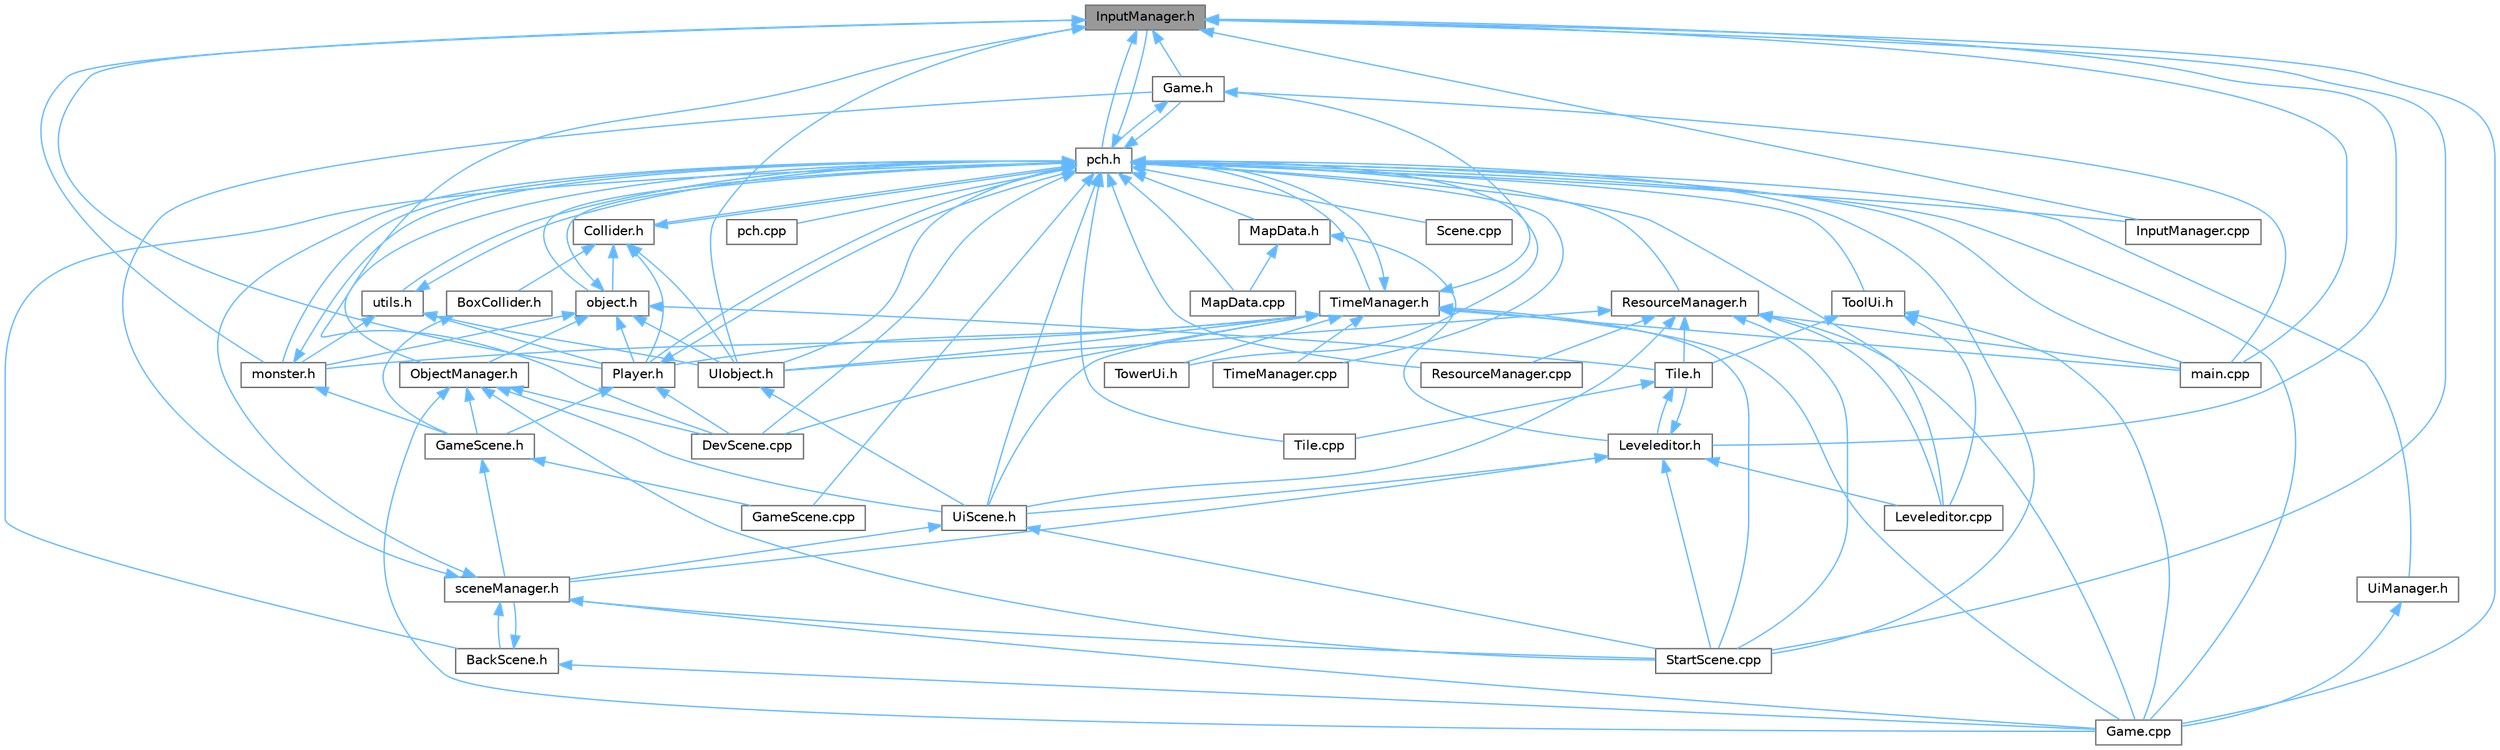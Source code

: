 digraph "InputManager.h"
{
 // LATEX_PDF_SIZE
  bgcolor="transparent";
  edge [fontname=Helvetica,fontsize=10,labelfontname=Helvetica,labelfontsize=10];
  node [fontname=Helvetica,fontsize=10,shape=box,height=0.2,width=0.4];
  Node1 [id="Node000001",label="InputManager.h",height=0.2,width=0.4,color="gray40", fillcolor="grey60", style="filled", fontcolor="black",tooltip=" "];
  Node1 -> Node2 [id="edge1_Node000001_Node000002",dir="back",color="steelblue1",style="solid",tooltip=" "];
  Node2 [id="Node000002",label="DevScene.cpp",height=0.2,width=0.4,color="grey40", fillcolor="white", style="filled",URL="$_dev_scene_8cpp.html",tooltip=" "];
  Node1 -> Node3 [id="edge2_Node000001_Node000003",dir="back",color="steelblue1",style="solid",tooltip=" "];
  Node3 [id="Node000003",label="Game.cpp",height=0.2,width=0.4,color="grey40", fillcolor="white", style="filled",URL="$_game_8cpp.html",tooltip=" "];
  Node1 -> Node4 [id="edge3_Node000001_Node000004",dir="back",color="steelblue1",style="solid",tooltip=" "];
  Node4 [id="Node000004",label="Game.h",height=0.2,width=0.4,color="grey40", fillcolor="white", style="filled",URL="$_game_8h.html",tooltip=" "];
  Node4 -> Node5 [id="edge4_Node000004_Node000005",dir="back",color="steelblue1",style="solid",tooltip=" "];
  Node5 [id="Node000005",label="main.cpp",height=0.2,width=0.4,color="grey40", fillcolor="white", style="filled",URL="$main_8cpp.html",tooltip=" "];
  Node4 -> Node6 [id="edge5_Node000004_Node000006",dir="back",color="steelblue1",style="solid",tooltip=" "];
  Node6 [id="Node000006",label="pch.h",height=0.2,width=0.4,color="grey40", fillcolor="white", style="filled",URL="$pch_8h.html",tooltip=" "];
  Node6 -> Node7 [id="edge6_Node000006_Node000007",dir="back",color="steelblue1",style="solid",tooltip=" "];
  Node7 [id="Node000007",label="BackScene.h",height=0.2,width=0.4,color="grey40", fillcolor="white", style="filled",URL="$_back_scene_8h.html",tooltip=" "];
  Node7 -> Node3 [id="edge7_Node000007_Node000003",dir="back",color="steelblue1",style="solid",tooltip=" "];
  Node7 -> Node8 [id="edge8_Node000007_Node000008",dir="back",color="steelblue1",style="solid",tooltip=" "];
  Node8 [id="Node000008",label="sceneManager.h",height=0.2,width=0.4,color="grey40", fillcolor="white", style="filled",URL="$scene_manager_8h.html",tooltip=" "];
  Node8 -> Node7 [id="edge9_Node000008_Node000007",dir="back",color="steelblue1",style="solid",tooltip=" "];
  Node8 -> Node3 [id="edge10_Node000008_Node000003",dir="back",color="steelblue1",style="solid",tooltip=" "];
  Node8 -> Node4 [id="edge11_Node000008_Node000004",dir="back",color="steelblue1",style="solid",tooltip=" "];
  Node8 -> Node9 [id="edge12_Node000008_Node000009",dir="back",color="steelblue1",style="solid",tooltip=" "];
  Node9 [id="Node000009",label="StartScene.cpp",height=0.2,width=0.4,color="grey40", fillcolor="white", style="filled",URL="$_start_scene_8cpp.html",tooltip=" "];
  Node8 -> Node6 [id="edge13_Node000008_Node000006",dir="back",color="steelblue1",style="solid",tooltip=" "];
  Node6 -> Node10 [id="edge14_Node000006_Node000010",dir="back",color="steelblue1",style="solid",tooltip=" "];
  Node10 [id="Node000010",label="Collider.h",height=0.2,width=0.4,color="grey40", fillcolor="white", style="filled",URL="$_collider_8h.html",tooltip=" "];
  Node10 -> Node11 [id="edge15_Node000010_Node000011",dir="back",color="steelblue1",style="solid",tooltip=" "];
  Node11 [id="Node000011",label="BoxCollider.h",height=0.2,width=0.4,color="grey40", fillcolor="white", style="filled",URL="$_box_collider_8h.html",tooltip=" "];
  Node11 -> Node12 [id="edge16_Node000011_Node000012",dir="back",color="steelblue1",style="solid",tooltip=" "];
  Node12 [id="Node000012",label="GameScene.h",height=0.2,width=0.4,color="grey40", fillcolor="white", style="filled",URL="$_game_scene_8h.html",tooltip=" "];
  Node12 -> Node13 [id="edge17_Node000012_Node000013",dir="back",color="steelblue1",style="solid",tooltip=" "];
  Node13 [id="Node000013",label="GameScene.cpp",height=0.2,width=0.4,color="grey40", fillcolor="white", style="filled",URL="$_game_scene_8cpp.html",tooltip=" "];
  Node12 -> Node8 [id="edge18_Node000012_Node000008",dir="back",color="steelblue1",style="solid",tooltip=" "];
  Node10 -> Node14 [id="edge19_Node000010_Node000014",dir="back",color="steelblue1",style="solid",tooltip=" "];
  Node14 [id="Node000014",label="Player.h",height=0.2,width=0.4,color="grey40", fillcolor="white", style="filled",URL="$_player_8h.html",tooltip=" "];
  Node14 -> Node2 [id="edge20_Node000014_Node000002",dir="back",color="steelblue1",style="solid",tooltip=" "];
  Node14 -> Node12 [id="edge21_Node000014_Node000012",dir="back",color="steelblue1",style="solid",tooltip=" "];
  Node14 -> Node6 [id="edge22_Node000014_Node000006",dir="back",color="steelblue1",style="solid",tooltip=" "];
  Node10 -> Node15 [id="edge23_Node000010_Node000015",dir="back",color="steelblue1",style="solid",tooltip=" "];
  Node15 [id="Node000015",label="UIobject.h",height=0.2,width=0.4,color="grey40", fillcolor="white", style="filled",URL="$_u_iobject_8h.html",tooltip=" "];
  Node15 -> Node16 [id="edge24_Node000015_Node000016",dir="back",color="steelblue1",style="solid",tooltip=" "];
  Node16 [id="Node000016",label="UiScene.h",height=0.2,width=0.4,color="grey40", fillcolor="white", style="filled",URL="$_ui_scene_8h.html",tooltip=" "];
  Node16 -> Node9 [id="edge25_Node000016_Node000009",dir="back",color="steelblue1",style="solid",tooltip=" "];
  Node16 -> Node8 [id="edge26_Node000016_Node000008",dir="back",color="steelblue1",style="solid",tooltip=" "];
  Node10 -> Node17 [id="edge27_Node000010_Node000017",dir="back",color="steelblue1",style="solid",tooltip=" "];
  Node17 [id="Node000017",label="object.h",height=0.2,width=0.4,color="grey40", fillcolor="white", style="filled",URL="$object_8h.html",tooltip=" "];
  Node17 -> Node18 [id="edge28_Node000017_Node000018",dir="back",color="steelblue1",style="solid",tooltip=" "];
  Node18 [id="Node000018",label="ObjectManager.h",height=0.2,width=0.4,color="grey40", fillcolor="white", style="filled",URL="$_object_manager_8h.html",tooltip=" "];
  Node18 -> Node2 [id="edge29_Node000018_Node000002",dir="back",color="steelblue1",style="solid",tooltip=" "];
  Node18 -> Node3 [id="edge30_Node000018_Node000003",dir="back",color="steelblue1",style="solid",tooltip=" "];
  Node18 -> Node12 [id="edge31_Node000018_Node000012",dir="back",color="steelblue1",style="solid",tooltip=" "];
  Node18 -> Node9 [id="edge32_Node000018_Node000009",dir="back",color="steelblue1",style="solid",tooltip=" "];
  Node18 -> Node16 [id="edge33_Node000018_Node000016",dir="back",color="steelblue1",style="solid",tooltip=" "];
  Node17 -> Node14 [id="edge34_Node000017_Node000014",dir="back",color="steelblue1",style="solid",tooltip=" "];
  Node17 -> Node19 [id="edge35_Node000017_Node000019",dir="back",color="steelblue1",style="solid",tooltip=" "];
  Node19 [id="Node000019",label="Tile.h",height=0.2,width=0.4,color="grey40", fillcolor="white", style="filled",URL="$_tile_8h.html",tooltip=" "];
  Node19 -> Node20 [id="edge36_Node000019_Node000020",dir="back",color="steelblue1",style="solid",tooltip=" "];
  Node20 [id="Node000020",label="Leveleditor.h",height=0.2,width=0.4,color="grey40", fillcolor="white", style="filled",URL="$_leveleditor_8h.html",tooltip=" "];
  Node20 -> Node21 [id="edge37_Node000020_Node000021",dir="back",color="steelblue1",style="solid",tooltip=" "];
  Node21 [id="Node000021",label="Leveleditor.cpp",height=0.2,width=0.4,color="grey40", fillcolor="white", style="filled",URL="$_leveleditor_8cpp.html",tooltip=" "];
  Node20 -> Node9 [id="edge38_Node000020_Node000009",dir="back",color="steelblue1",style="solid",tooltip=" "];
  Node20 -> Node19 [id="edge39_Node000020_Node000019",dir="back",color="steelblue1",style="solid",tooltip=" "];
  Node20 -> Node16 [id="edge40_Node000020_Node000016",dir="back",color="steelblue1",style="solid",tooltip=" "];
  Node20 -> Node8 [id="edge41_Node000020_Node000008",dir="back",color="steelblue1",style="solid",tooltip=" "];
  Node19 -> Node22 [id="edge42_Node000019_Node000022",dir="back",color="steelblue1",style="solid",tooltip=" "];
  Node22 [id="Node000022",label="Tile.cpp",height=0.2,width=0.4,color="grey40", fillcolor="white", style="filled",URL="$_tile_8cpp.html",tooltip=" "];
  Node17 -> Node15 [id="edge43_Node000017_Node000015",dir="back",color="steelblue1",style="solid",tooltip=" "];
  Node17 -> Node23 [id="edge44_Node000017_Node000023",dir="back",color="steelblue1",style="solid",tooltip=" "];
  Node23 [id="Node000023",label="monster.h",height=0.2,width=0.4,color="grey40", fillcolor="white", style="filled",URL="$monster_8h.html",tooltip=" "];
  Node23 -> Node12 [id="edge45_Node000023_Node000012",dir="back",color="steelblue1",style="solid",tooltip=" "];
  Node23 -> Node6 [id="edge46_Node000023_Node000006",dir="back",color="steelblue1",style="solid",tooltip=" "];
  Node17 -> Node6 [id="edge47_Node000017_Node000006",dir="back",color="steelblue1",style="solid",tooltip=" "];
  Node10 -> Node6 [id="edge48_Node000010_Node000006",dir="back",color="steelblue1",style="solid",tooltip=" "];
  Node6 -> Node2 [id="edge49_Node000006_Node000002",dir="back",color="steelblue1",style="solid",tooltip=" "];
  Node6 -> Node3 [id="edge50_Node000006_Node000003",dir="back",color="steelblue1",style="solid",tooltip=" "];
  Node6 -> Node4 [id="edge51_Node000006_Node000004",dir="back",color="steelblue1",style="solid",tooltip=" "];
  Node6 -> Node13 [id="edge52_Node000006_Node000013",dir="back",color="steelblue1",style="solid",tooltip=" "];
  Node6 -> Node24 [id="edge53_Node000006_Node000024",dir="back",color="steelblue1",style="solid",tooltip=" "];
  Node24 [id="Node000024",label="InputManager.cpp",height=0.2,width=0.4,color="grey40", fillcolor="white", style="filled",URL="$_input_manager_8cpp.html",tooltip=" "];
  Node6 -> Node1 [id="edge54_Node000006_Node000001",dir="back",color="steelblue1",style="solid",tooltip=" "];
  Node6 -> Node21 [id="edge55_Node000006_Node000021",dir="back",color="steelblue1",style="solid",tooltip=" "];
  Node6 -> Node25 [id="edge56_Node000006_Node000025",dir="back",color="steelblue1",style="solid",tooltip=" "];
  Node25 [id="Node000025",label="MapData.cpp",height=0.2,width=0.4,color="grey40", fillcolor="white", style="filled",URL="$_map_data_8cpp.html",tooltip=" "];
  Node6 -> Node26 [id="edge57_Node000006_Node000026",dir="back",color="steelblue1",style="solid",tooltip=" "];
  Node26 [id="Node000026",label="MapData.h",height=0.2,width=0.4,color="grey40", fillcolor="white", style="filled",URL="$_map_data_8h.html",tooltip=" "];
  Node26 -> Node20 [id="edge58_Node000026_Node000020",dir="back",color="steelblue1",style="solid",tooltip=" "];
  Node26 -> Node25 [id="edge59_Node000026_Node000025",dir="back",color="steelblue1",style="solid",tooltip=" "];
  Node6 -> Node18 [id="edge60_Node000006_Node000018",dir="back",color="steelblue1",style="solid",tooltip=" "];
  Node6 -> Node14 [id="edge61_Node000006_Node000014",dir="back",color="steelblue1",style="solid",tooltip=" "];
  Node6 -> Node27 [id="edge62_Node000006_Node000027",dir="back",color="steelblue1",style="solid",tooltip=" "];
  Node27 [id="Node000027",label="ResourceManager.cpp",height=0.2,width=0.4,color="grey40", fillcolor="white", style="filled",URL="$_resource_manager_8cpp.html",tooltip=" "];
  Node6 -> Node28 [id="edge63_Node000006_Node000028",dir="back",color="steelblue1",style="solid",tooltip=" "];
  Node28 [id="Node000028",label="ResourceManager.h",height=0.2,width=0.4,color="grey40", fillcolor="white", style="filled",URL="$_resource_manager_8h.html",tooltip=" "];
  Node28 -> Node3 [id="edge64_Node000028_Node000003",dir="back",color="steelblue1",style="solid",tooltip=" "];
  Node28 -> Node21 [id="edge65_Node000028_Node000021",dir="back",color="steelblue1",style="solid",tooltip=" "];
  Node28 -> Node27 [id="edge66_Node000028_Node000027",dir="back",color="steelblue1",style="solid",tooltip=" "];
  Node28 -> Node9 [id="edge67_Node000028_Node000009",dir="back",color="steelblue1",style="solid",tooltip=" "];
  Node28 -> Node19 [id="edge68_Node000028_Node000019",dir="back",color="steelblue1",style="solid",tooltip=" "];
  Node28 -> Node15 [id="edge69_Node000028_Node000015",dir="back",color="steelblue1",style="solid",tooltip=" "];
  Node28 -> Node16 [id="edge70_Node000028_Node000016",dir="back",color="steelblue1",style="solid",tooltip=" "];
  Node28 -> Node5 [id="edge71_Node000028_Node000005",dir="back",color="steelblue1",style="solid",tooltip=" "];
  Node6 -> Node29 [id="edge72_Node000006_Node000029",dir="back",color="steelblue1",style="solid",tooltip=" "];
  Node29 [id="Node000029",label="Scene.cpp",height=0.2,width=0.4,color="grey40", fillcolor="white", style="filled",URL="$_scene_8cpp.html",tooltip=" "];
  Node6 -> Node9 [id="edge73_Node000006_Node000009",dir="back",color="steelblue1",style="solid",tooltip=" "];
  Node6 -> Node22 [id="edge74_Node000006_Node000022",dir="back",color="steelblue1",style="solid",tooltip=" "];
  Node6 -> Node30 [id="edge75_Node000006_Node000030",dir="back",color="steelblue1",style="solid",tooltip=" "];
  Node30 [id="Node000030",label="TimeManager.cpp",height=0.2,width=0.4,color="grey40", fillcolor="white", style="filled",URL="$_time_manager_8cpp.html",tooltip=" "];
  Node6 -> Node31 [id="edge76_Node000006_Node000031",dir="back",color="steelblue1",style="solid",tooltip=" "];
  Node31 [id="Node000031",label="TimeManager.h",height=0.2,width=0.4,color="grey40", fillcolor="white", style="filled",URL="$_time_manager_8h.html",tooltip=" "];
  Node31 -> Node2 [id="edge77_Node000031_Node000002",dir="back",color="steelblue1",style="solid",tooltip=" "];
  Node31 -> Node3 [id="edge78_Node000031_Node000003",dir="back",color="steelblue1",style="solid",tooltip=" "];
  Node31 -> Node4 [id="edge79_Node000031_Node000004",dir="back",color="steelblue1",style="solid",tooltip=" "];
  Node31 -> Node14 [id="edge80_Node000031_Node000014",dir="back",color="steelblue1",style="solid",tooltip=" "];
  Node31 -> Node9 [id="edge81_Node000031_Node000009",dir="back",color="steelblue1",style="solid",tooltip=" "];
  Node31 -> Node30 [id="edge82_Node000031_Node000030",dir="back",color="steelblue1",style="solid",tooltip=" "];
  Node31 -> Node32 [id="edge83_Node000031_Node000032",dir="back",color="steelblue1",style="solid",tooltip=" "];
  Node32 [id="Node000032",label="TowerUi.h",height=0.2,width=0.4,color="grey40", fillcolor="white", style="filled",URL="$_tower_ui_8h.html",tooltip=" "];
  Node31 -> Node15 [id="edge84_Node000031_Node000015",dir="back",color="steelblue1",style="solid",tooltip=" "];
  Node31 -> Node16 [id="edge85_Node000031_Node000016",dir="back",color="steelblue1",style="solid",tooltip=" "];
  Node31 -> Node5 [id="edge86_Node000031_Node000005",dir="back",color="steelblue1",style="solid",tooltip=" "];
  Node31 -> Node23 [id="edge87_Node000031_Node000023",dir="back",color="steelblue1",style="solid",tooltip=" "];
  Node31 -> Node6 [id="edge88_Node000031_Node000006",dir="back",color="steelblue1",style="solid",tooltip=" "];
  Node6 -> Node33 [id="edge89_Node000006_Node000033",dir="back",color="steelblue1",style="solid",tooltip=" "];
  Node33 [id="Node000033",label="ToolUi.h",height=0.2,width=0.4,color="grey40", fillcolor="white", style="filled",URL="$_tool_ui_8h.html",tooltip=" "];
  Node33 -> Node3 [id="edge90_Node000033_Node000003",dir="back",color="steelblue1",style="solid",tooltip=" "];
  Node33 -> Node21 [id="edge91_Node000033_Node000021",dir="back",color="steelblue1",style="solid",tooltip=" "];
  Node33 -> Node19 [id="edge92_Node000033_Node000019",dir="back",color="steelblue1",style="solid",tooltip=" "];
  Node6 -> Node32 [id="edge93_Node000006_Node000032",dir="back",color="steelblue1",style="solid",tooltip=" "];
  Node6 -> Node15 [id="edge94_Node000006_Node000015",dir="back",color="steelblue1",style="solid",tooltip=" "];
  Node6 -> Node34 [id="edge95_Node000006_Node000034",dir="back",color="steelblue1",style="solid",tooltip=" "];
  Node34 [id="Node000034",label="UiManager.h",height=0.2,width=0.4,color="grey40", fillcolor="white", style="filled",URL="$_ui_manager_8h.html",tooltip=" "];
  Node34 -> Node3 [id="edge96_Node000034_Node000003",dir="back",color="steelblue1",style="solid",tooltip=" "];
  Node6 -> Node16 [id="edge97_Node000006_Node000016",dir="back",color="steelblue1",style="solid",tooltip=" "];
  Node6 -> Node5 [id="edge98_Node000006_Node000005",dir="back",color="steelblue1",style="solid",tooltip=" "];
  Node6 -> Node23 [id="edge99_Node000006_Node000023",dir="back",color="steelblue1",style="solid",tooltip=" "];
  Node6 -> Node17 [id="edge100_Node000006_Node000017",dir="back",color="steelblue1",style="solid",tooltip=" "];
  Node6 -> Node35 [id="edge101_Node000006_Node000035",dir="back",color="steelblue1",style="solid",tooltip=" "];
  Node35 [id="Node000035",label="pch.cpp",height=0.2,width=0.4,color="grey40", fillcolor="white", style="filled",URL="$pch_8cpp.html",tooltip=" "];
  Node6 -> Node36 [id="edge102_Node000006_Node000036",dir="back",color="steelblue1",style="solid",tooltip=" "];
  Node36 [id="Node000036",label="utils.h",height=0.2,width=0.4,color="grey40", fillcolor="white", style="filled",URL="$utils_8h.html",tooltip=" "];
  Node36 -> Node14 [id="edge103_Node000036_Node000014",dir="back",color="steelblue1",style="solid",tooltip=" "];
  Node36 -> Node15 [id="edge104_Node000036_Node000015",dir="back",color="steelblue1",style="solid",tooltip=" "];
  Node36 -> Node23 [id="edge105_Node000036_Node000023",dir="back",color="steelblue1",style="solid",tooltip=" "];
  Node36 -> Node6 [id="edge106_Node000036_Node000006",dir="back",color="steelblue1",style="solid",tooltip=" "];
  Node1 -> Node24 [id="edge107_Node000001_Node000024",dir="back",color="steelblue1",style="solid",tooltip=" "];
  Node1 -> Node20 [id="edge108_Node000001_Node000020",dir="back",color="steelblue1",style="solid",tooltip=" "];
  Node1 -> Node14 [id="edge109_Node000001_Node000014",dir="back",color="steelblue1",style="solid",tooltip=" "];
  Node1 -> Node9 [id="edge110_Node000001_Node000009",dir="back",color="steelblue1",style="solid",tooltip=" "];
  Node1 -> Node15 [id="edge111_Node000001_Node000015",dir="back",color="steelblue1",style="solid",tooltip=" "];
  Node1 -> Node5 [id="edge112_Node000001_Node000005",dir="back",color="steelblue1",style="solid",tooltip=" "];
  Node1 -> Node23 [id="edge113_Node000001_Node000023",dir="back",color="steelblue1",style="solid",tooltip=" "];
  Node1 -> Node6 [id="edge114_Node000001_Node000006",dir="back",color="steelblue1",style="solid",tooltip=" "];
}
